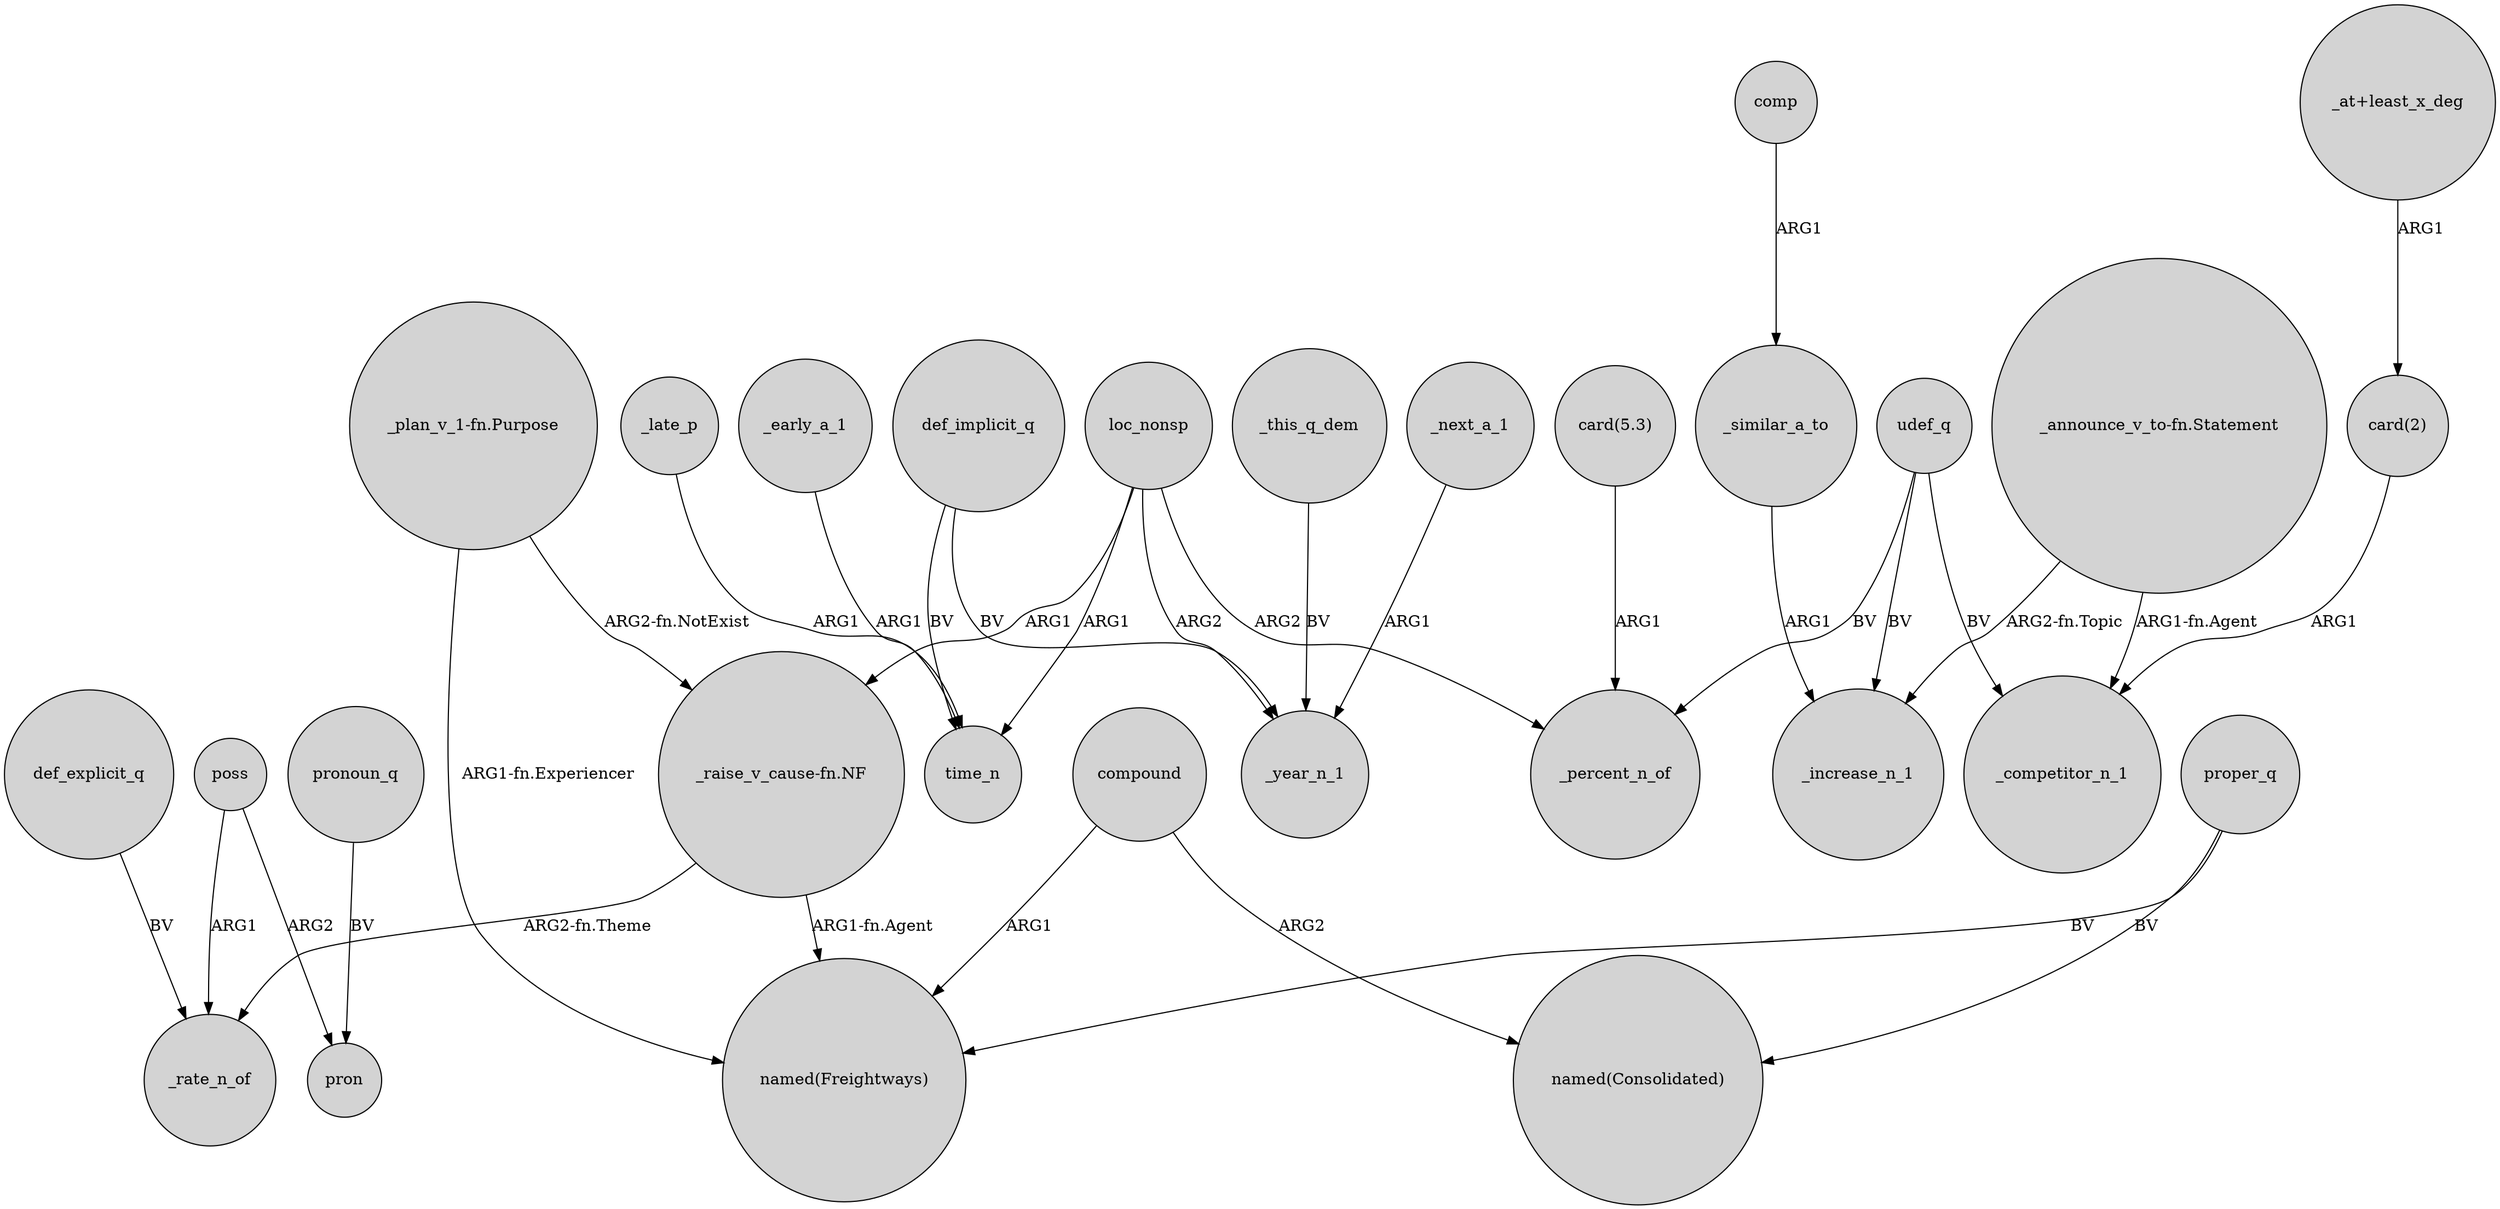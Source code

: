 digraph {
	node [shape=circle style=filled]
	poss -> _rate_n_of [label=ARG1]
	_late_p -> time_n [label=ARG1]
	comp -> _similar_a_to [label=ARG1]
	proper_q -> "named(Consolidated)" [label=BV]
	poss -> pron [label=ARG2]
	def_implicit_q -> _year_n_1 [label=BV]
	def_explicit_q -> _rate_n_of [label=BV]
	"_announce_v_to-fn.Statement" -> _increase_n_1 [label="ARG2-fn.Topic"]
	"_raise_v_cause-fn.NF" -> "named(Freightways)" [label="ARG1-fn.Agent"]
	compound -> "named(Consolidated)" [label=ARG2]
	proper_q -> "named(Freightways)" [label=BV]
	"_plan_v_1-fn.Purpose" -> "_raise_v_cause-fn.NF" [label="ARG2-fn.NotExist"]
	compound -> "named(Freightways)" [label=ARG1]
	loc_nonsp -> time_n [label=ARG1]
	"_at+least_x_deg" -> "card(2)" [label=ARG1]
	"card(5.3)" -> _percent_n_of [label=ARG1]
	_similar_a_to -> _increase_n_1 [label=ARG1]
	"card(2)" -> _competitor_n_1 [label=ARG1]
	pronoun_q -> pron [label=BV]
	loc_nonsp -> _percent_n_of [label=ARG2]
	_next_a_1 -> _year_n_1 [label=ARG1]
	udef_q -> _increase_n_1 [label=BV]
	"_announce_v_to-fn.Statement" -> _competitor_n_1 [label="ARG1-fn.Agent"]
	loc_nonsp -> _year_n_1 [label=ARG2]
	_early_a_1 -> time_n [label=ARG1]
	loc_nonsp -> "_raise_v_cause-fn.NF" [label=ARG1]
	udef_q -> _percent_n_of [label=BV]
	udef_q -> _competitor_n_1 [label=BV]
	"_plan_v_1-fn.Purpose" -> "named(Freightways)" [label="ARG1-fn.Experiencer"]
	"_raise_v_cause-fn.NF" -> _rate_n_of [label="ARG2-fn.Theme"]
	def_implicit_q -> time_n [label=BV]
	_this_q_dem -> _year_n_1 [label=BV]
}
